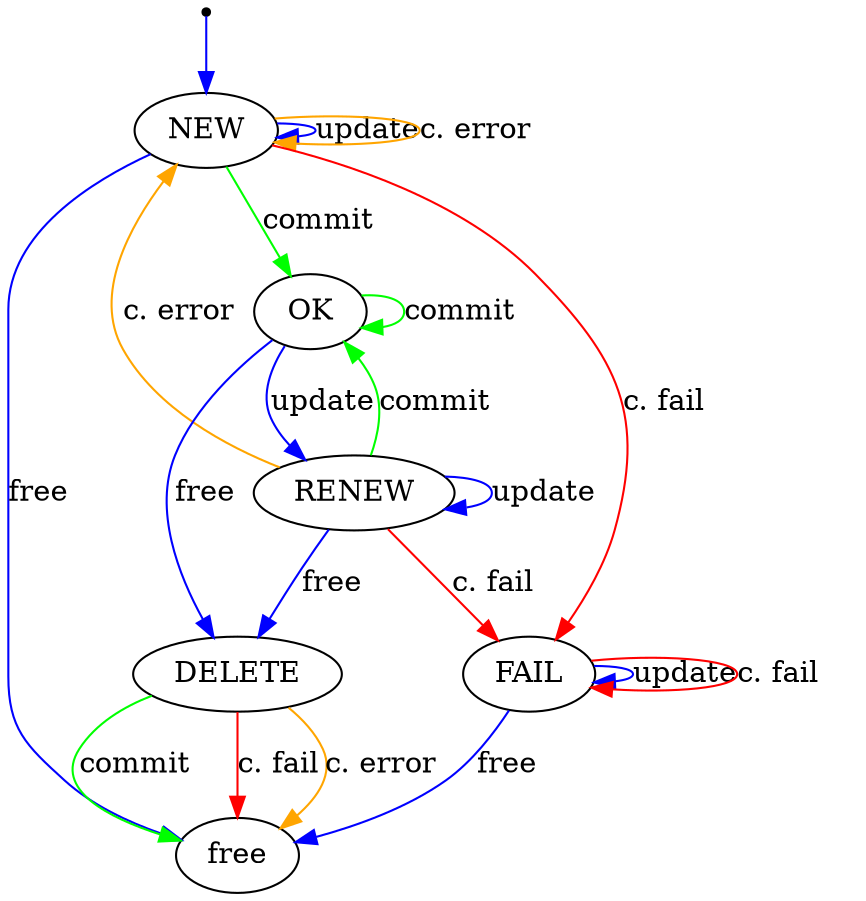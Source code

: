 digraph G {
    T [shape = point ];
    NEW; RENEW; DELETE; OK; free
    T -> NEW [color = "blue"];
    NEW -> NEW [label = "update", color = "blue"];
    NEW -> free [label = "free", color = "blue"];
    NEW -> OK [label = "commit", color = "green"];
    NEW -> NEW [label = "c. error", color = "orange" ];
    NEW -> FAIL [label = "c. fail", color = "red"];
    OK -> RENEW [label = "update", color = "blue"];
    OK -> DELETE [label = "free", color = "blue"];
    OK -> OK [label = "commit", color = "green"];
    DELETE -> free [label = "commit", color = "green"];
    DELETE -> free [label = "c. fail", color = "red"];
    DELETE -> free [label = "c. error", color = "orange"];
    RENEW -> RENEW [label = "update", color = "blue"];
    RENEW -> DELETE [label = "free", color = "blue"];
    RENEW -> NEW [label = "c. error", color = "orange"];
    RENEW -> FAIL [label = "c. fail", color = "red"];
    RENEW -> OK [label = "commit", color = "green"];
    FAIL -> free [label = "free", color = "blue" ];
    FAIL -> FAIL [label = "update", color = "blue" ];
    FAIL -> FAIL [label = "c. fail", color = "red" ];
}
